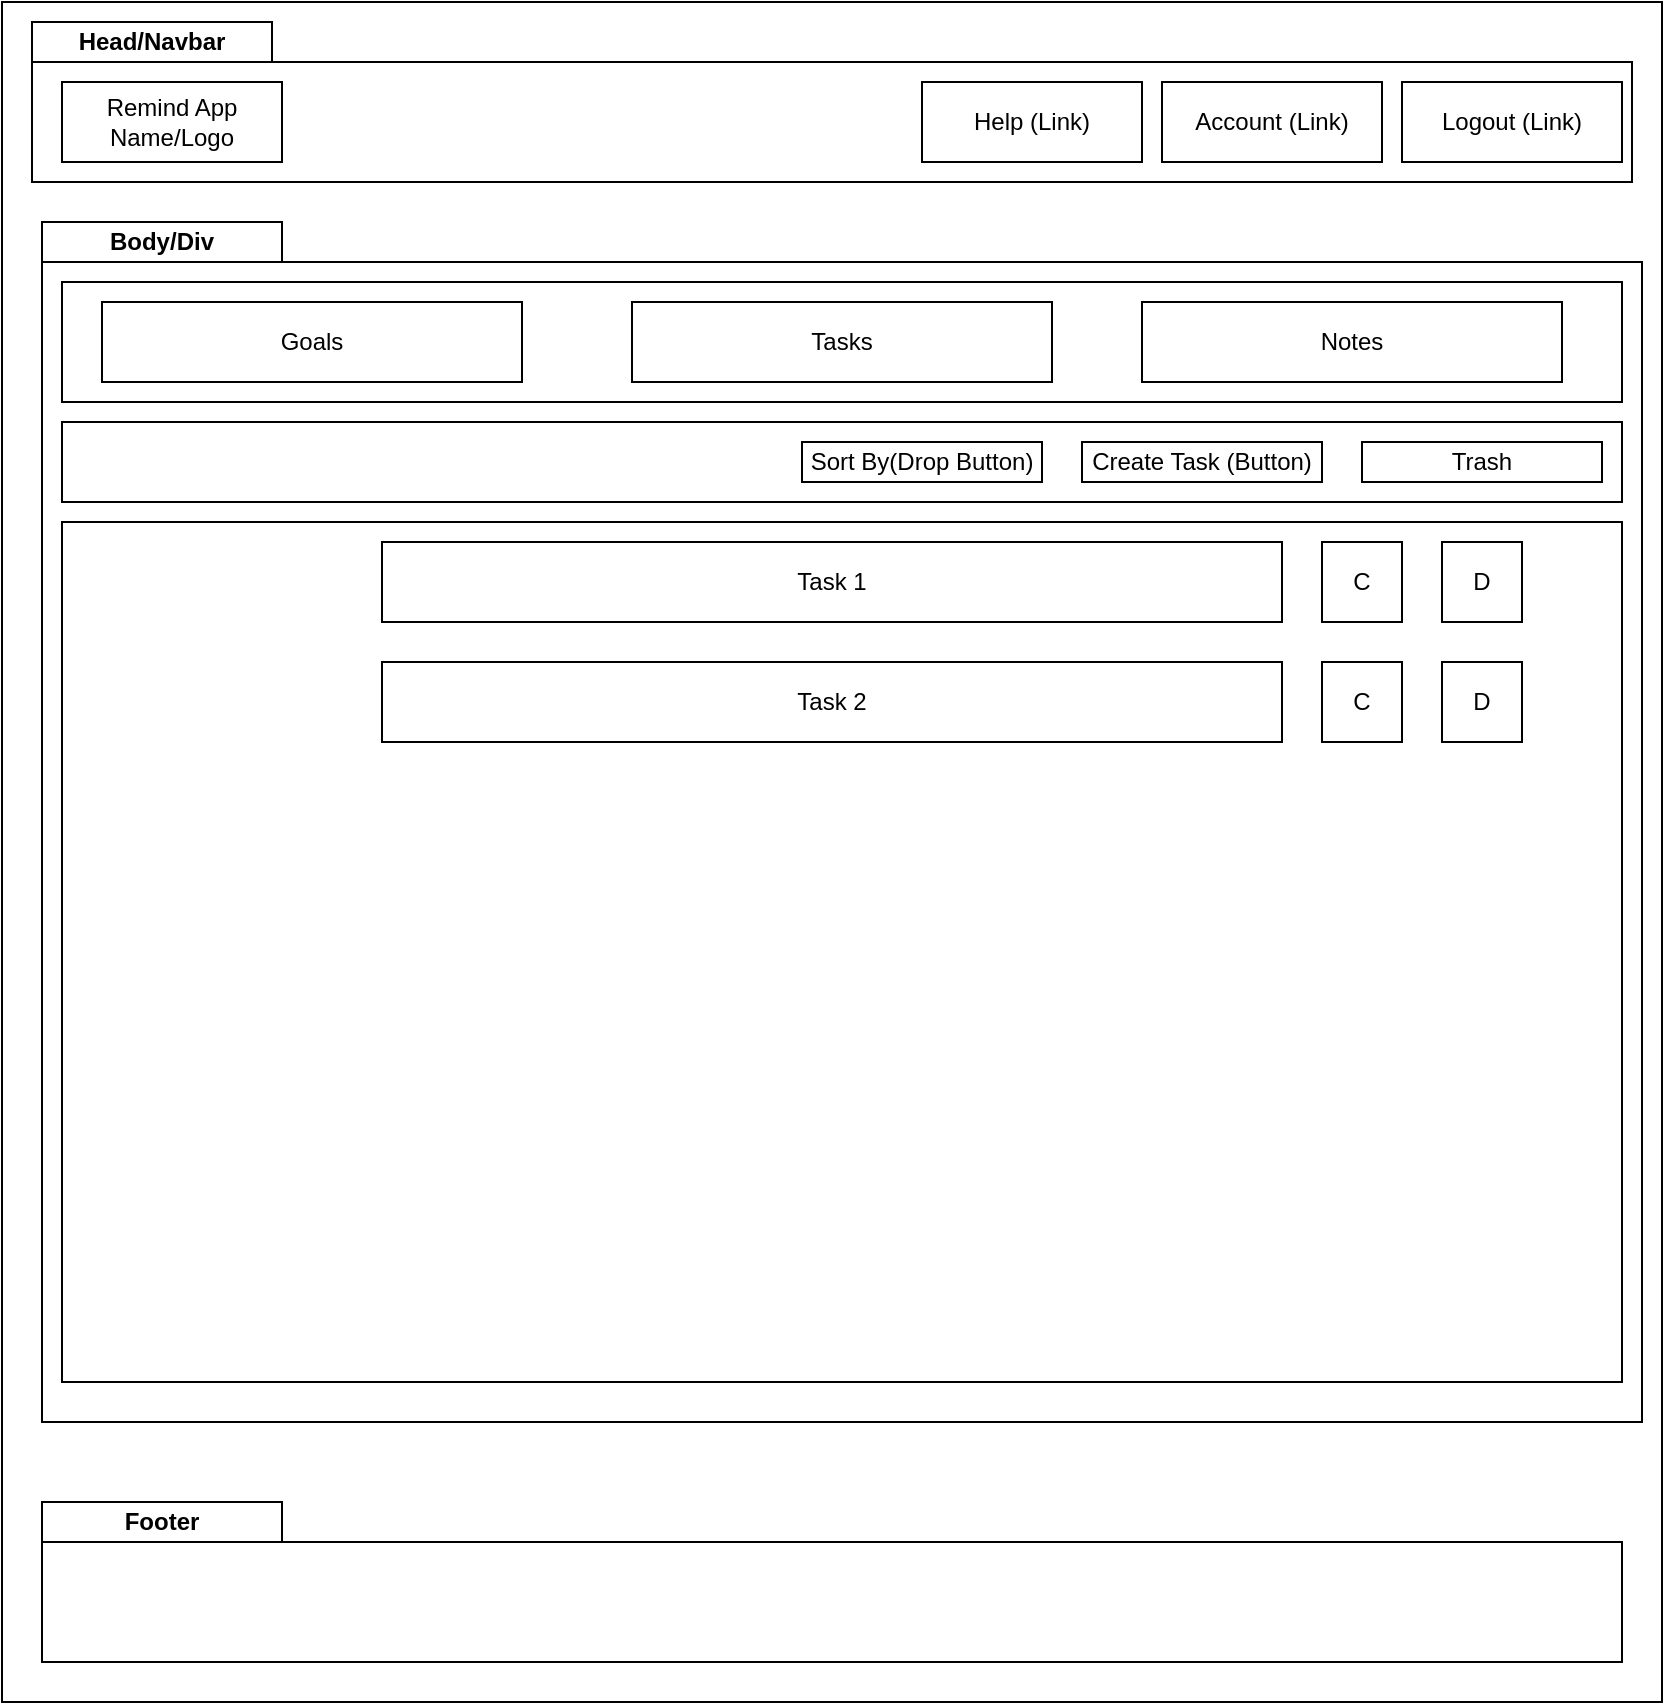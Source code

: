 <mxfile version="13.8.1" type="device"><diagram id="VvOLcTfzo8LKAhhhwUTT" name="Page-1"><mxGraphModel dx="868" dy="450" grid="1" gridSize="10" guides="1" tooltips="1" connect="1" arrows="1" fold="1" page="1" pageScale="1" pageWidth="850" pageHeight="1100" math="0" shadow="0"><root><mxCell id="0"/><mxCell id="1" parent="0"/><mxCell id="4knDLGQfDgZvqx23szhq-1" value="" style="rounded=0;whiteSpace=wrap;html=1;" parent="1" vertex="1"><mxGeometry x="10" y="10" width="830" height="850" as="geometry"/></mxCell><mxCell id="4knDLGQfDgZvqx23szhq-2" value="" style="rounded=0;whiteSpace=wrap;html=1;" parent="1" vertex="1"><mxGeometry x="25" y="40" width="800" height="60" as="geometry"/></mxCell><mxCell id="4knDLGQfDgZvqx23szhq-3" value="&lt;b&gt;Head/Navbar&lt;/b&gt;" style="rounded=0;whiteSpace=wrap;html=1;" parent="1" vertex="1"><mxGeometry x="25" y="20" width="120" height="20" as="geometry"/></mxCell><mxCell id="4knDLGQfDgZvqx23szhq-4" value="Logout&amp;nbsp;(Link)" style="rounded=0;whiteSpace=wrap;html=1;" parent="1" vertex="1"><mxGeometry x="710" y="50" width="110" height="40" as="geometry"/></mxCell><mxCell id="4knDLGQfDgZvqx23szhq-5" value="Account&amp;nbsp;(Link)" style="rounded=0;whiteSpace=wrap;html=1;" parent="1" vertex="1"><mxGeometry x="590" y="50" width="110" height="40" as="geometry"/></mxCell><mxCell id="4knDLGQfDgZvqx23szhq-6" value="Remind App Name/Logo" style="rounded=0;whiteSpace=wrap;html=1;" parent="1" vertex="1"><mxGeometry x="40" y="50" width="110" height="40" as="geometry"/></mxCell><mxCell id="4knDLGQfDgZvqx23szhq-7" value="" style="rounded=0;whiteSpace=wrap;html=1;" parent="1" vertex="1"><mxGeometry x="30" y="140" width="800" height="580" as="geometry"/></mxCell><mxCell id="4knDLGQfDgZvqx23szhq-8" value="&lt;b&gt;Body/Div&lt;/b&gt;" style="rounded=0;whiteSpace=wrap;html=1;" parent="1" vertex="1"><mxGeometry x="30" y="120" width="120" height="20" as="geometry"/></mxCell><mxCell id="4knDLGQfDgZvqx23szhq-9" value="" style="rounded=0;whiteSpace=wrap;html=1;" parent="1" vertex="1"><mxGeometry x="40" y="150" width="780" height="60" as="geometry"/></mxCell><mxCell id="4knDLGQfDgZvqx23szhq-10" value="Goals" style="rounded=0;whiteSpace=wrap;html=1;" parent="1" vertex="1"><mxGeometry x="60" y="160" width="210" height="40" as="geometry"/></mxCell><mxCell id="4knDLGQfDgZvqx23szhq-12" value="Tasks" style="rounded=0;whiteSpace=wrap;html=1;" parent="1" vertex="1"><mxGeometry x="325" y="160" width="210" height="40" as="geometry"/></mxCell><mxCell id="4knDLGQfDgZvqx23szhq-13" value="Notes" style="rounded=0;whiteSpace=wrap;html=1;" parent="1" vertex="1"><mxGeometry x="580" y="160" width="210" height="40" as="geometry"/></mxCell><mxCell id="4knDLGQfDgZvqx23szhq-14" value="" style="rounded=0;whiteSpace=wrap;html=1;" parent="1" vertex="1"><mxGeometry x="40" y="270" width="780" height="430" as="geometry"/></mxCell><mxCell id="4knDLGQfDgZvqx23szhq-15" value="" style="rounded=0;whiteSpace=wrap;html=1;align=left;" parent="1" vertex="1"><mxGeometry x="30" y="780" width="790" height="60" as="geometry"/></mxCell><mxCell id="4knDLGQfDgZvqx23szhq-16" value="&lt;b&gt;Footer&lt;/b&gt;" style="rounded=0;whiteSpace=wrap;html=1;" parent="1" vertex="1"><mxGeometry x="30" y="760" width="120" height="20" as="geometry"/></mxCell><mxCell id="4knDLGQfDgZvqx23szhq-17" value="Task 1" style="rounded=0;whiteSpace=wrap;html=1;" parent="1" vertex="1"><mxGeometry x="200" y="280" width="450" height="40" as="geometry"/></mxCell><mxCell id="4knDLGQfDgZvqx23szhq-18" value="C" style="rounded=0;whiteSpace=wrap;html=1;" parent="1" vertex="1"><mxGeometry x="670" y="280" width="40" height="40" as="geometry"/></mxCell><mxCell id="4knDLGQfDgZvqx23szhq-19" value="D" style="rounded=0;whiteSpace=wrap;html=1;" parent="1" vertex="1"><mxGeometry x="730" y="280" width="40" height="40" as="geometry"/></mxCell><mxCell id="4knDLGQfDgZvqx23szhq-20" value="Task 2" style="rounded=0;whiteSpace=wrap;html=1;" parent="1" vertex="1"><mxGeometry x="200" y="340" width="450" height="40" as="geometry"/></mxCell><mxCell id="4knDLGQfDgZvqx23szhq-21" value="C" style="rounded=0;whiteSpace=wrap;html=1;direction=west;" parent="1" vertex="1"><mxGeometry x="670" y="340" width="40" height="40" as="geometry"/></mxCell><mxCell id="4knDLGQfDgZvqx23szhq-22" value="D" style="rounded=0;whiteSpace=wrap;html=1;" parent="1" vertex="1"><mxGeometry x="730" y="340" width="40" height="40" as="geometry"/></mxCell><mxCell id="ShGl4tO8XZelJhYZVPVj-1" value="Help&amp;nbsp;(Link)" style="rounded=0;whiteSpace=wrap;html=1;" parent="1" vertex="1"><mxGeometry x="470" y="50" width="110" height="40" as="geometry"/></mxCell><mxCell id="ShGl4tO8XZelJhYZVPVj-2" value="&amp;nbsp;" style="rounded=0;whiteSpace=wrap;html=1;align=left;" parent="1" vertex="1"><mxGeometry x="40" y="220" width="780" height="40" as="geometry"/></mxCell><mxCell id="ShGl4tO8XZelJhYZVPVj-3" value="Create Task (Button)" style="rounded=0;whiteSpace=wrap;html=1;" parent="1" vertex="1"><mxGeometry x="550" y="230" width="120" height="20" as="geometry"/></mxCell><mxCell id="PFKjQPO9h0LwpdSJRj5Q-1" value="Trash" style="rounded=0;whiteSpace=wrap;html=1;" vertex="1" parent="1"><mxGeometry x="690" y="230" width="120" height="20" as="geometry"/></mxCell><mxCell id="PFKjQPO9h0LwpdSJRj5Q-3" value="Sort By(Drop Button)" style="rounded=0;whiteSpace=wrap;html=1;" vertex="1" parent="1"><mxGeometry x="410" y="230" width="120" height="20" as="geometry"/></mxCell></root></mxGraphModel></diagram></mxfile>